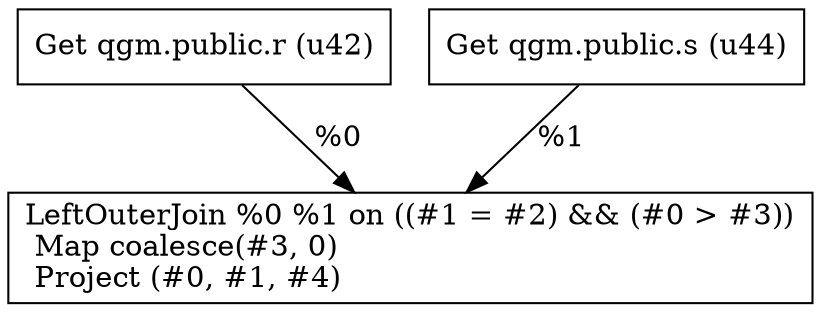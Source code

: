 digraph G {
    node0 [shape = record, label=" Get qgm.public.r (u42)\l"]
    node1 [shape = record, label=" Get qgm.public.s (u44)\l"]
    node2 [shape = record, label=" LeftOuterJoin %0 %1 on ((#1 = #2) && (#0 \> #3))\l Map coalesce(#3, 0)\l Project (#0, #1, #4)\l"]
    node1 -> node2 [label = "%1\l"]
    node0 -> node2 [label = "%0\l"]
}
